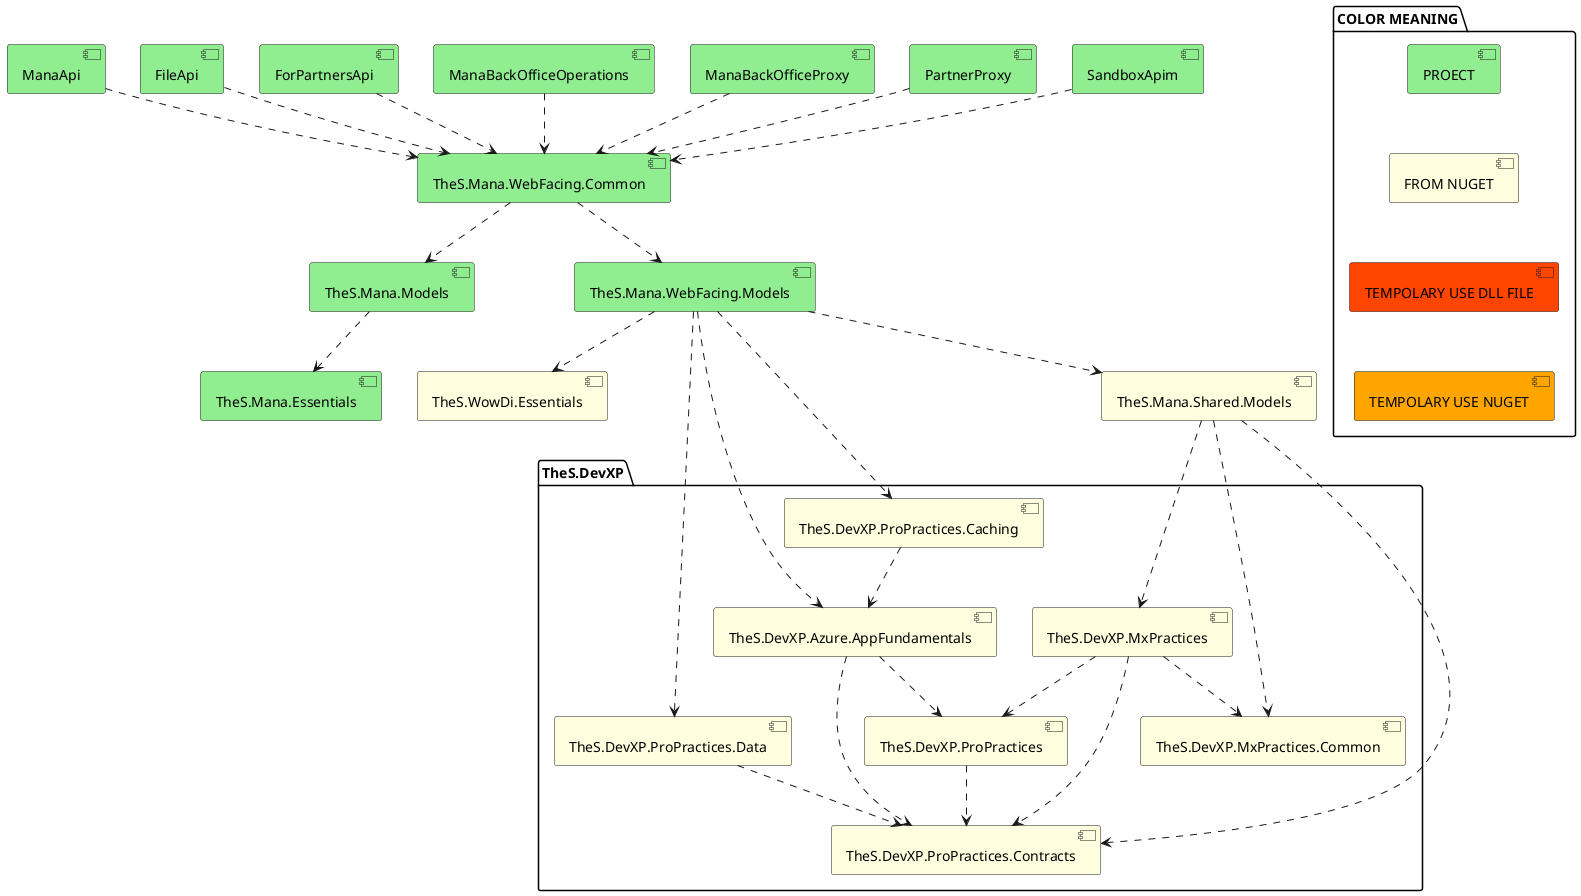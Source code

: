 @startuml ManaMainSolution

package "COLOR MEANING" {
	[PROECT] #LightGreen
	[FROM NUGET] #LightYellow
	[TEMPOLARY USE DLL FILE] #OrangeRed
	[TEMPOLARY USE NUGET] #Orange

	[PROECT] -[hidden]- [FROM NUGET]
	[FROM NUGET] -[hidden]- [TEMPOLARY USE DLL FILE]
	[TEMPOLARY USE DLL FILE] -[hidden]- [TEMPOLARY USE NUGET]
}

[ManaApi] #LightGreen
[FileApi] #LightGreen
[ForPartnersApi] #LightGreen
[ManaBackOfficeOperations] #LightGreen
[ManaBackOfficeProxy] #LightGreen
[PartnerProxy] #LightGreen
[SandboxApim] #LightGreen
[TheS.Mana.WebFacing.Common] #LightGreen
[TheS.Mana.Models] #LightGreen
[TheS.Mana.Essentials] #LightGreen
[TheS.Mana.WebFacing.Models] #LightGreen
[TheS.Mana.Shared.Models] #LightYellow
[TheS.WowDi.Essentials] #LightYellow
package TheS.DevXP {
	[TheS.DevXP.Azure.AppFundamentals] #LightYellow
	[TheS.DevXP.ProPractices] #LightYellow
	[TheS.DevXP.ProPractices.Caching] #LightYellow
	[TheS.DevXP.ProPractices.Contracts] #LightYellow
	[TheS.DevXP.MxPractices] #LightYellow
	[TheS.DevXP.MxPractices.Common] #LightYellow
	[TheS.DevXP.ProPractices.Data] #LightYellow
}



[ManaApi] ..> [TheS.Mana.WebFacing.Common]
[FileApi] ..> [TheS.Mana.WebFacing.Common]
[ForPartnersApi] ..> [TheS.Mana.WebFacing.Common]
[ManaBackOfficeOperations] ..> [TheS.Mana.WebFacing.Common]
[ManaBackOfficeProxy] ..> [TheS.Mana.WebFacing.Common]
[PartnerProxy] ..> [TheS.Mana.WebFacing.Common]
[SandboxApim] ..> [TheS.Mana.WebFacing.Common]
[TheS.Mana.WebFacing.Common] ..> [TheS.Mana.Models]
[TheS.Mana.Models] ..> [TheS.Mana.Essentials]
[TheS.Mana.WebFacing.Common] ..> [TheS.Mana.WebFacing.Models]
[TheS.Mana.WebFacing.Models] ..> [TheS.DevXP.Azure.AppFundamentals]
[TheS.DevXP.Azure.AppFundamentals] ..> [TheS.DevXP.ProPractices]
[TheS.DevXP.ProPractices] ..> [TheS.DevXP.ProPractices.Contracts]
[TheS.DevXP.Azure.AppFundamentals] ..> [TheS.DevXP.ProPractices.Contracts]
[TheS.Mana.WebFacing.Models] ..> [TheS.DevXP.ProPractices.Caching]
[TheS.DevXP.ProPractices.Caching] ..> [TheS.DevXP.Azure.AppFundamentals]
[TheS.Mana.WebFacing.Models] ..> [TheS.DevXP.ProPractices.Data]
[TheS.DevXP.ProPractices.Data] ..> [TheS.DevXP.ProPractices.Contracts]
[TheS.Mana.WebFacing.Models] ..> [TheS.Mana.Shared.Models]
[TheS.Mana.Shared.Models] ...> [TheS.DevXP.MxPractices]
[TheS.DevXP.MxPractices] ..> [TheS.DevXP.MxPractices.Common]
[TheS.DevXP.MxPractices] ..> [TheS.DevXP.ProPractices]
[TheS.DevXP.MxPractices] ..> [TheS.DevXP.ProPractices.Contracts]
[TheS.Mana.Shared.Models] ..> [TheS.DevXP.MxPractices.Common]
[TheS.Mana.Shared.Models] ..> [TheS.DevXP.ProPractices.Contracts]
[TheS.Mana.WebFacing.Models] ..> [TheS.WowDi.Essentials]

@enduml
